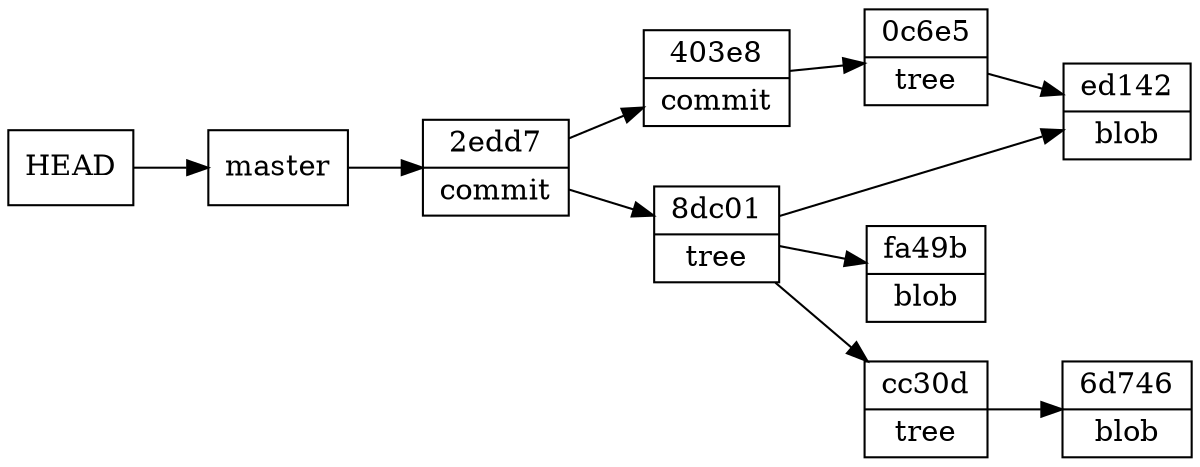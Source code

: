 digraph structs {
    rankdir=LR;
    node [shape=record];

    // struct1 [label="<f0> left|<f1> mid&#92; dle|<f2> right"];
    // struct2 [label="<f0> one|<f1> two"];
    // struct3 [label="hello&#92;nworld |{ b |{c|<here> d|e}| f}| g | h"];
    // struct1:f1 -> struct2:f0;
    // struct1:f2 -> struct3:here;

    head [label="HEAD"];
    master [label="master"];
    commit1 [label="<sha1> 403e8 | <type> commit"];
    commit2 [label="<sha1> 2edd7 | <type> commit"];
    tree1 [label="<sha1> 0c6e5 | <type> tree"];
    tree2 [label="<sha1> 8dc01 | <type> tree"];
    blob1 [label="<sha1> ed142 | <type> blob"];

    blob2 [label="<sha1> fa49b | <type> blob"];
    tree3 [label="<sha1> cc30d | <type> tree"];
    blob3 [label="<sha1> 6d746 | <type> blob"];

    head -> master -> commit2;
    commit2 -> commit1;
    commit2 -> tree2;

    tree2 -> blob1;
    tree2 -> blob2;
    tree2 -> tree3;

    tree3 -> blob3;

    commit1 -> tree1 -> blob1;
}